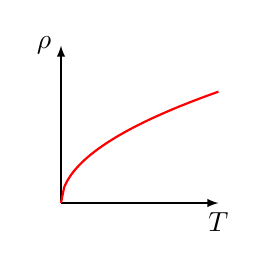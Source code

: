 \begin{tikzpicture}[>=latex]
	\draw[->] (0,0) -- ++(2, 0) node[below] {$T$};
	\draw[->] (0,0) -- ++(0, 2) node[left] {$\rho$};
	\draw[domain=0:2, red, thick, samples=50] plot (\x, {sqrt(\x)});
\end{tikzpicture}